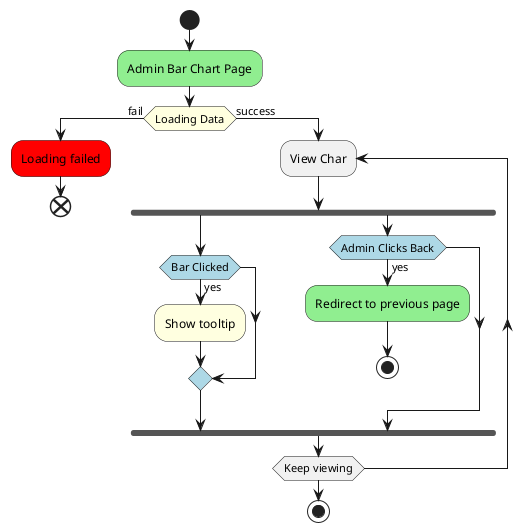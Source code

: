 @startuml AdminBarChatDiagram
start
#lightgreen:Admin Bar Chart Page;
#lightyellow:if(Loading Data) then(fail)
    #red:Loading failed;
    end
else(success)
    repeat :View Char;
    fork
    #lightblue:if(Bar Clicked) then(yes)
        #lightyellow:Show tooltip;
        endif
    fork again
    #lightblue:if(Admin Clicks Back) then(yes)
        #lightgreen:Redirect to previous page;
        stop
    endif
end fork
repeat while(Keep viewing)
stop
@enduml
